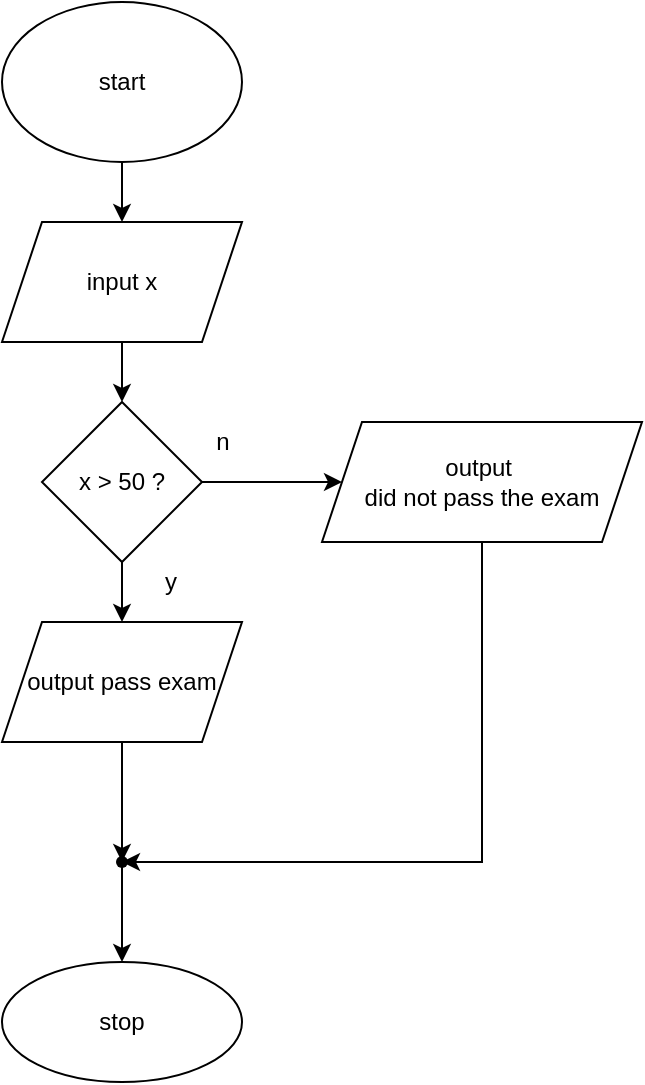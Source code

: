 <mxfile version="20.3.0" type="device"><diagram id="0p-1ZlA53kDyKAsRr4vA" name="Page-1"><mxGraphModel dx="1124" dy="600" grid="1" gridSize="10" guides="1" tooltips="1" connect="1" arrows="1" fold="1" page="1" pageScale="1" pageWidth="827" pageHeight="1169" math="0" shadow="0"><root><mxCell id="0"/><mxCell id="1" parent="0"/><mxCell id="ODKJ6YApq4NtVccqkIls-3" value="" style="edgeStyle=orthogonalEdgeStyle;rounded=0;orthogonalLoop=1;jettySize=auto;html=1;" edge="1" parent="1" source="ODKJ6YApq4NtVccqkIls-1" target="ODKJ6YApq4NtVccqkIls-2"><mxGeometry relative="1" as="geometry"/></mxCell><mxCell id="ODKJ6YApq4NtVccqkIls-1" value="start" style="ellipse;whiteSpace=wrap;html=1;" vertex="1" parent="1"><mxGeometry x="330" y="220" width="120" height="80" as="geometry"/></mxCell><mxCell id="ODKJ6YApq4NtVccqkIls-5" value="" style="edgeStyle=orthogonalEdgeStyle;rounded=0;orthogonalLoop=1;jettySize=auto;html=1;" edge="1" parent="1" source="ODKJ6YApq4NtVccqkIls-2" target="ODKJ6YApq4NtVccqkIls-4"><mxGeometry relative="1" as="geometry"/></mxCell><mxCell id="ODKJ6YApq4NtVccqkIls-2" value="input x" style="shape=parallelogram;perimeter=parallelogramPerimeter;whiteSpace=wrap;html=1;fixedSize=1;" vertex="1" parent="1"><mxGeometry x="330" y="330" width="120" height="60" as="geometry"/></mxCell><mxCell id="ODKJ6YApq4NtVccqkIls-7" value="" style="edgeStyle=orthogonalEdgeStyle;rounded=0;orthogonalLoop=1;jettySize=auto;html=1;" edge="1" parent="1" source="ODKJ6YApq4NtVccqkIls-4" target="ODKJ6YApq4NtVccqkIls-6"><mxGeometry relative="1" as="geometry"/></mxCell><mxCell id="ODKJ6YApq4NtVccqkIls-10" value="" style="edgeStyle=orthogonalEdgeStyle;rounded=0;orthogonalLoop=1;jettySize=auto;html=1;" edge="1" parent="1" source="ODKJ6YApq4NtVccqkIls-4" target="ODKJ6YApq4NtVccqkIls-9"><mxGeometry relative="1" as="geometry"/></mxCell><mxCell id="ODKJ6YApq4NtVccqkIls-4" value="x &amp;gt; 50 ?" style="rhombus;whiteSpace=wrap;html=1;" vertex="1" parent="1"><mxGeometry x="350" y="420" width="80" height="80" as="geometry"/></mxCell><mxCell id="ODKJ6YApq4NtVccqkIls-13" value="" style="edgeStyle=orthogonalEdgeStyle;rounded=0;orthogonalLoop=1;jettySize=auto;html=1;" edge="1" parent="1" source="ODKJ6YApq4NtVccqkIls-6" target="ODKJ6YApq4NtVccqkIls-12"><mxGeometry relative="1" as="geometry"/></mxCell><mxCell id="ODKJ6YApq4NtVccqkIls-6" value="output pass exam" style="shape=parallelogram;perimeter=parallelogramPerimeter;whiteSpace=wrap;html=1;fixedSize=1;" vertex="1" parent="1"><mxGeometry x="330" y="530" width="120" height="60" as="geometry"/></mxCell><mxCell id="ODKJ6YApq4NtVccqkIls-8" value="y" style="text;html=1;align=center;verticalAlign=middle;resizable=0;points=[];autosize=1;strokeColor=none;fillColor=none;" vertex="1" parent="1"><mxGeometry x="399" y="495" width="30" height="30" as="geometry"/></mxCell><mxCell id="ODKJ6YApq4NtVccqkIls-14" style="edgeStyle=orthogonalEdgeStyle;rounded=0;orthogonalLoop=1;jettySize=auto;html=1;exitX=0.5;exitY=1;exitDx=0;exitDy=0;entryX=0.664;entryY=0.425;entryDx=0;entryDy=0;entryPerimeter=0;" edge="1" parent="1" source="ODKJ6YApq4NtVccqkIls-9" target="ODKJ6YApq4NtVccqkIls-12"><mxGeometry relative="1" as="geometry"><mxPoint x="560" y="670" as="targetPoint"/><Array as="points"><mxPoint x="570" y="650"/></Array></mxGeometry></mxCell><mxCell id="ODKJ6YApq4NtVccqkIls-9" value="output&amp;nbsp;&lt;br&gt;did not pass the exam" style="shape=parallelogram;perimeter=parallelogramPerimeter;whiteSpace=wrap;html=1;fixedSize=1;" vertex="1" parent="1"><mxGeometry x="490" y="430" width="160" height="60" as="geometry"/></mxCell><mxCell id="ODKJ6YApq4NtVccqkIls-11" value="n" style="text;html=1;align=center;verticalAlign=middle;resizable=0;points=[];autosize=1;strokeColor=none;fillColor=none;" vertex="1" parent="1"><mxGeometry x="425" y="425" width="30" height="30" as="geometry"/></mxCell><mxCell id="ODKJ6YApq4NtVccqkIls-16" value="" style="edgeStyle=orthogonalEdgeStyle;rounded=0;orthogonalLoop=1;jettySize=auto;html=1;" edge="1" parent="1" source="ODKJ6YApq4NtVccqkIls-12" target="ODKJ6YApq4NtVccqkIls-15"><mxGeometry relative="1" as="geometry"/></mxCell><mxCell id="ODKJ6YApq4NtVccqkIls-12" value="" style="shape=waypoint;sketch=0;size=6;pointerEvents=1;points=[];fillColor=default;resizable=0;rotatable=0;perimeter=centerPerimeter;snapToPoint=1;" vertex="1" parent="1"><mxGeometry x="370" y="630" width="40" height="40" as="geometry"/></mxCell><mxCell id="ODKJ6YApq4NtVccqkIls-15" value="stop" style="ellipse;whiteSpace=wrap;html=1;sketch=0;" vertex="1" parent="1"><mxGeometry x="330" y="700" width="120" height="60" as="geometry"/></mxCell></root></mxGraphModel></diagram></mxfile>